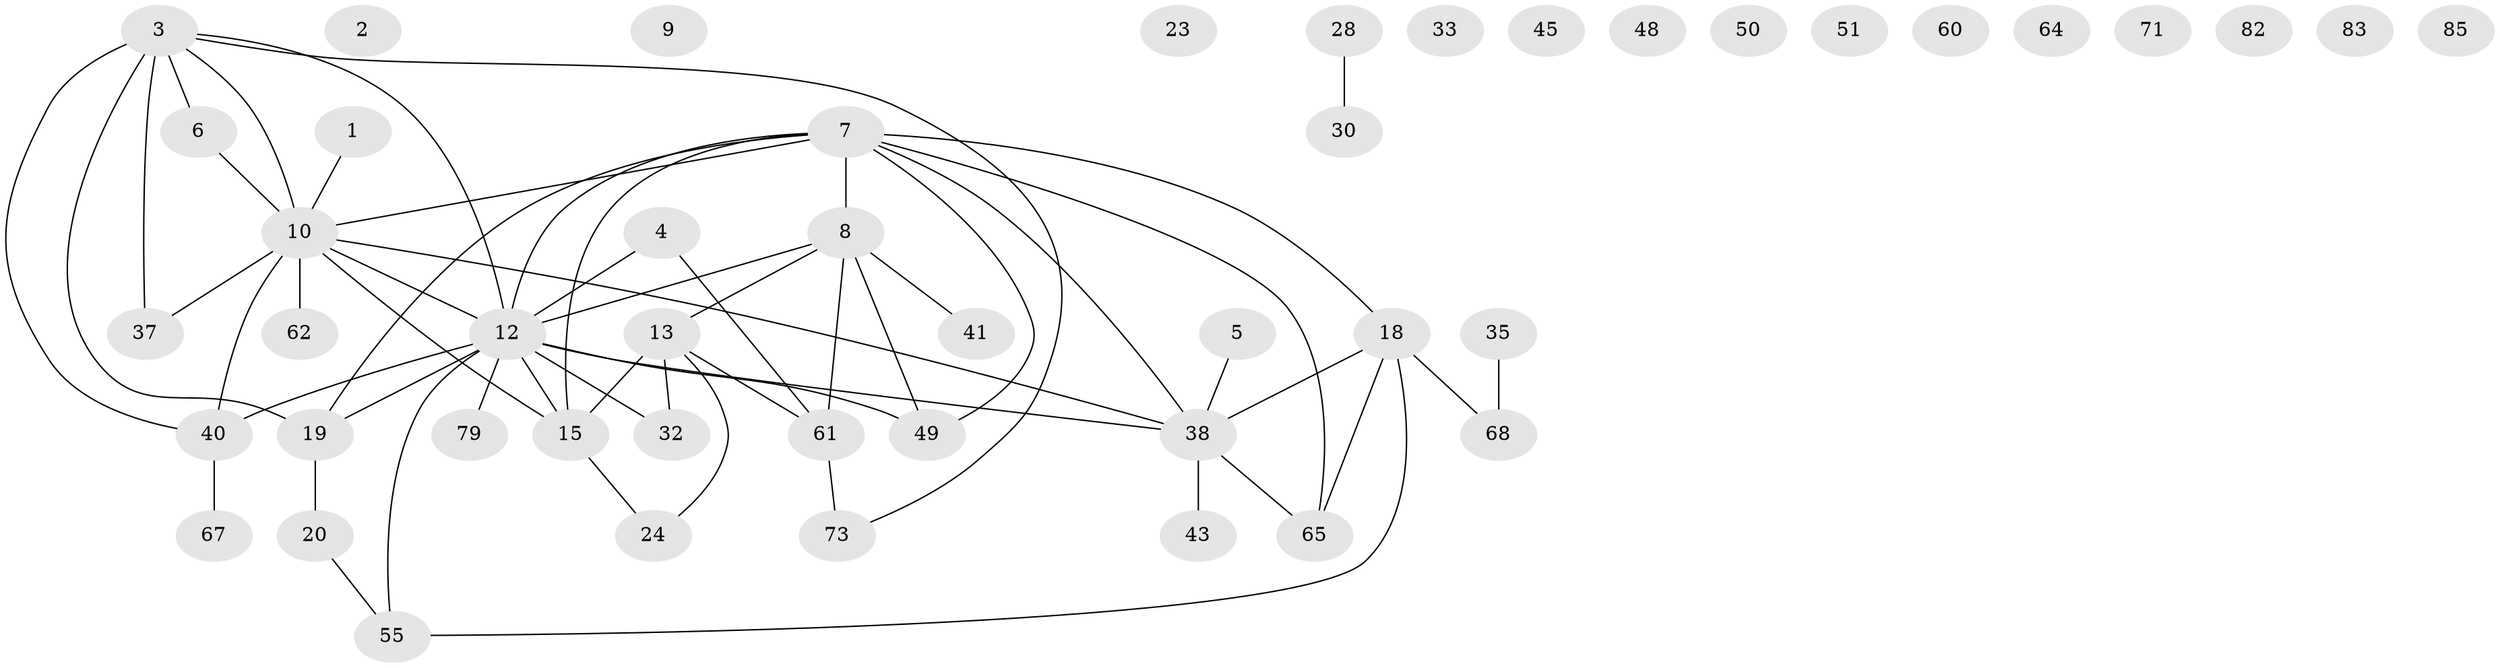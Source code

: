 // original degree distribution, {1: 0.19148936170212766, 0: 0.13829787234042554, 2: 0.19148936170212766, 4: 0.1276595744680851, 3: 0.2978723404255319, 11: 0.010638297872340425, 6: 0.010638297872340425, 5: 0.031914893617021274}
// Generated by graph-tools (version 1.1) at 2025/13/03/09/25 04:13:08]
// undirected, 47 vertices, 57 edges
graph export_dot {
graph [start="1"]
  node [color=gray90,style=filled];
  1;
  2;
  3 [super="+75+78"];
  4 [super="+52"];
  5;
  6 [super="+44"];
  7 [super="+36+14"];
  8 [super="+87+11"];
  9;
  10 [super="+59+21+17"];
  12 [super="+56+27"];
  13 [super="+90+58"];
  15 [super="+34+25"];
  18 [super="+53+57"];
  19 [super="+22+76"];
  20 [super="+39"];
  23;
  24;
  28;
  30 [super="+88"];
  32;
  33;
  35;
  37;
  38 [super="+80+81"];
  40 [super="+77"];
  41 [super="+72"];
  43;
  45;
  48;
  49;
  50;
  51;
  55;
  60;
  61 [super="+63"];
  62;
  64;
  65;
  67;
  68 [super="+91"];
  71;
  73;
  79;
  82 [super="+86"];
  83;
  85;
  1 -- 10;
  3 -- 19 [weight=2];
  3 -- 37;
  3 -- 73;
  3 -- 12;
  3 -- 40;
  3 -- 10;
  3 -- 6;
  4 -- 61;
  4 -- 12 [weight=2];
  5 -- 38;
  6 -- 10;
  7 -- 38;
  7 -- 8;
  7 -- 65;
  7 -- 49;
  7 -- 18 [weight=2];
  7 -- 19;
  7 -- 15;
  7 -- 12 [weight=2];
  7 -- 10;
  8 -- 49;
  8 -- 41;
  8 -- 61;
  8 -- 13;
  8 -- 12;
  10 -- 37 [weight=2];
  10 -- 12;
  10 -- 38;
  10 -- 40;
  10 -- 62;
  10 -- 15;
  12 -- 79;
  12 -- 55;
  12 -- 15;
  12 -- 32;
  12 -- 38;
  12 -- 49;
  12 -- 19;
  12 -- 40;
  13 -- 32;
  13 -- 61;
  13 -- 24;
  13 -- 15;
  15 -- 24;
  18 -- 68;
  18 -- 38;
  18 -- 65;
  18 -- 55;
  19 -- 20;
  20 -- 55;
  28 -- 30;
  35 -- 68;
  38 -- 65;
  38 -- 43;
  40 -- 67;
  61 -- 73;
}

